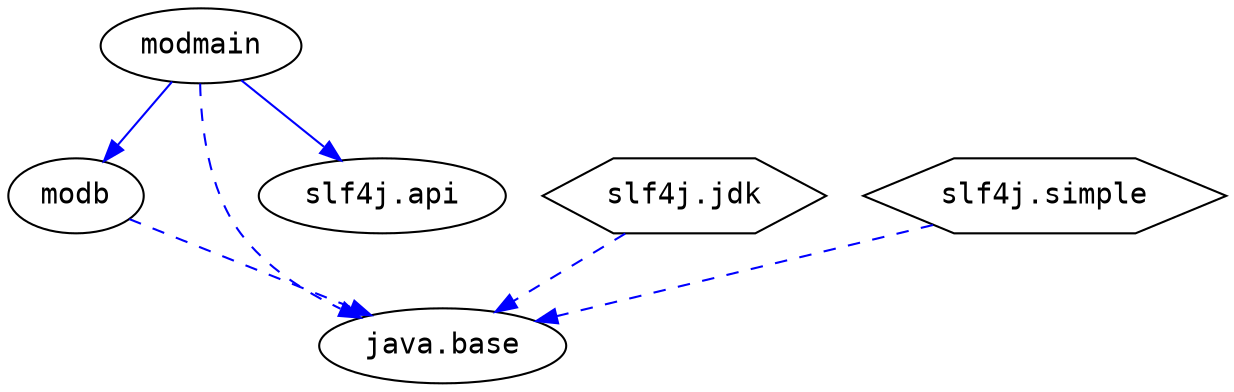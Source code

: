 # Created by depvis.JigsawDepVisualizer on Wed Sep 28 19:08:27 CEST 2016
digraph Java9_Dependency_Visualizer {
modb[fontname="Consolas",shape="ellipse",label="modb"];
java_base[fontname="Consolas",shape="ellipse",label="java.base"];
modmain[fontname="Consolas",shape="ellipse",label="modmain"];
slf4j_api[fontname="Consolas",shape="ellipse",label="slf4j.api"];
slf4j_jdk[fontname="Consolas",shape="hexagon",label="slf4j.jdk"];
slf4j_simple[fontname="Consolas",shape="hexagon",label="slf4j.simple"];
modb -> java_base[color="#0000ff",fontname="Consolas",fontcolor="#0000ff",style="dashed",weight="16"]
modmain -> slf4j_api[color="#0000ff",fontname="Consolas",fontcolor="#0000ff",weight="8"]
modmain -> modb[color="#0000ff",fontname="Consolas",fontcolor="#0000ff",weight="8"]
modmain -> java_base[color="#0000ff",fontname="Consolas",fontcolor="#0000ff",style="dashed",weight="16"]
slf4j_jdk -> java_base[color="#0000ff",fontname="Consolas",fontcolor="#0000ff",style="dashed",weight="16"]
slf4j_simple -> java_base[color="#0000ff",fontname="Consolas",fontcolor="#0000ff",style="dashed",weight="16"]
}
